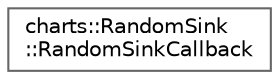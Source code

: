 digraph "Graphical Class Hierarchy"
{
 // LATEX_PDF_SIZE
  bgcolor="transparent";
  edge [fontname=Helvetica,fontsize=10,labelfontname=Helvetica,labelfontsize=10];
  node [fontname=Helvetica,fontsize=10,shape=box,height=0.2,width=0.4];
  rankdir="LR";
  Node0 [id="Node000000",label="charts::RandomSink\l::RandomSinkCallback",height=0.2,width=0.4,color="grey40", fillcolor="white", style="filled",URL="$structcharts_1_1RandomSink_1_1RandomSinkCallback.html",tooltip=" "];
}

